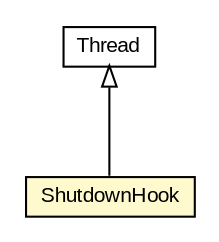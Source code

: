 #!/usr/local/bin/dot
#
# Class diagram 
# Generated by UMLGraph version 5.3 (http://www.umlgraph.org/)
#

digraph G {
	edge [fontname="arial",fontsize=10,labelfontname="arial",labelfontsize=10];
	node [fontname="arial",fontsize=10,shape=plaintext];
	nodesep=0.25;
	ranksep=0.5;
	// context.arch.widget.Widget.ShutdownHook
	c49064 [label=<<table title="context.arch.widget.Widget.ShutdownHook" border="0" cellborder="1" cellspacing="0" cellpadding="2" port="p" bgcolor="lemonChiffon" href="./Widget.ShutdownHook.html">
		<tr><td><table border="0" cellspacing="0" cellpadding="1">
<tr><td align="center" balign="center"> ShutdownHook </td></tr>
		</table></td></tr>
		</table>>, fontname="arial", fontcolor="black", fontsize=10.0];
	//context.arch.widget.Widget.ShutdownHook extends java.lang.Thread
	c49369:p -> c49064:p [dir=back,arrowtail=empty];
	// java.lang.Thread
	c49369 [label=<<table title="java.lang.Thread" border="0" cellborder="1" cellspacing="0" cellpadding="2" port="p" href="http://java.sun.com/j2se/1.4.2/docs/api/java/lang/Thread.html">
		<tr><td><table border="0" cellspacing="0" cellpadding="1">
<tr><td align="center" balign="center"> Thread </td></tr>
		</table></td></tr>
		</table>>, fontname="arial", fontcolor="black", fontsize=10.0];
}

